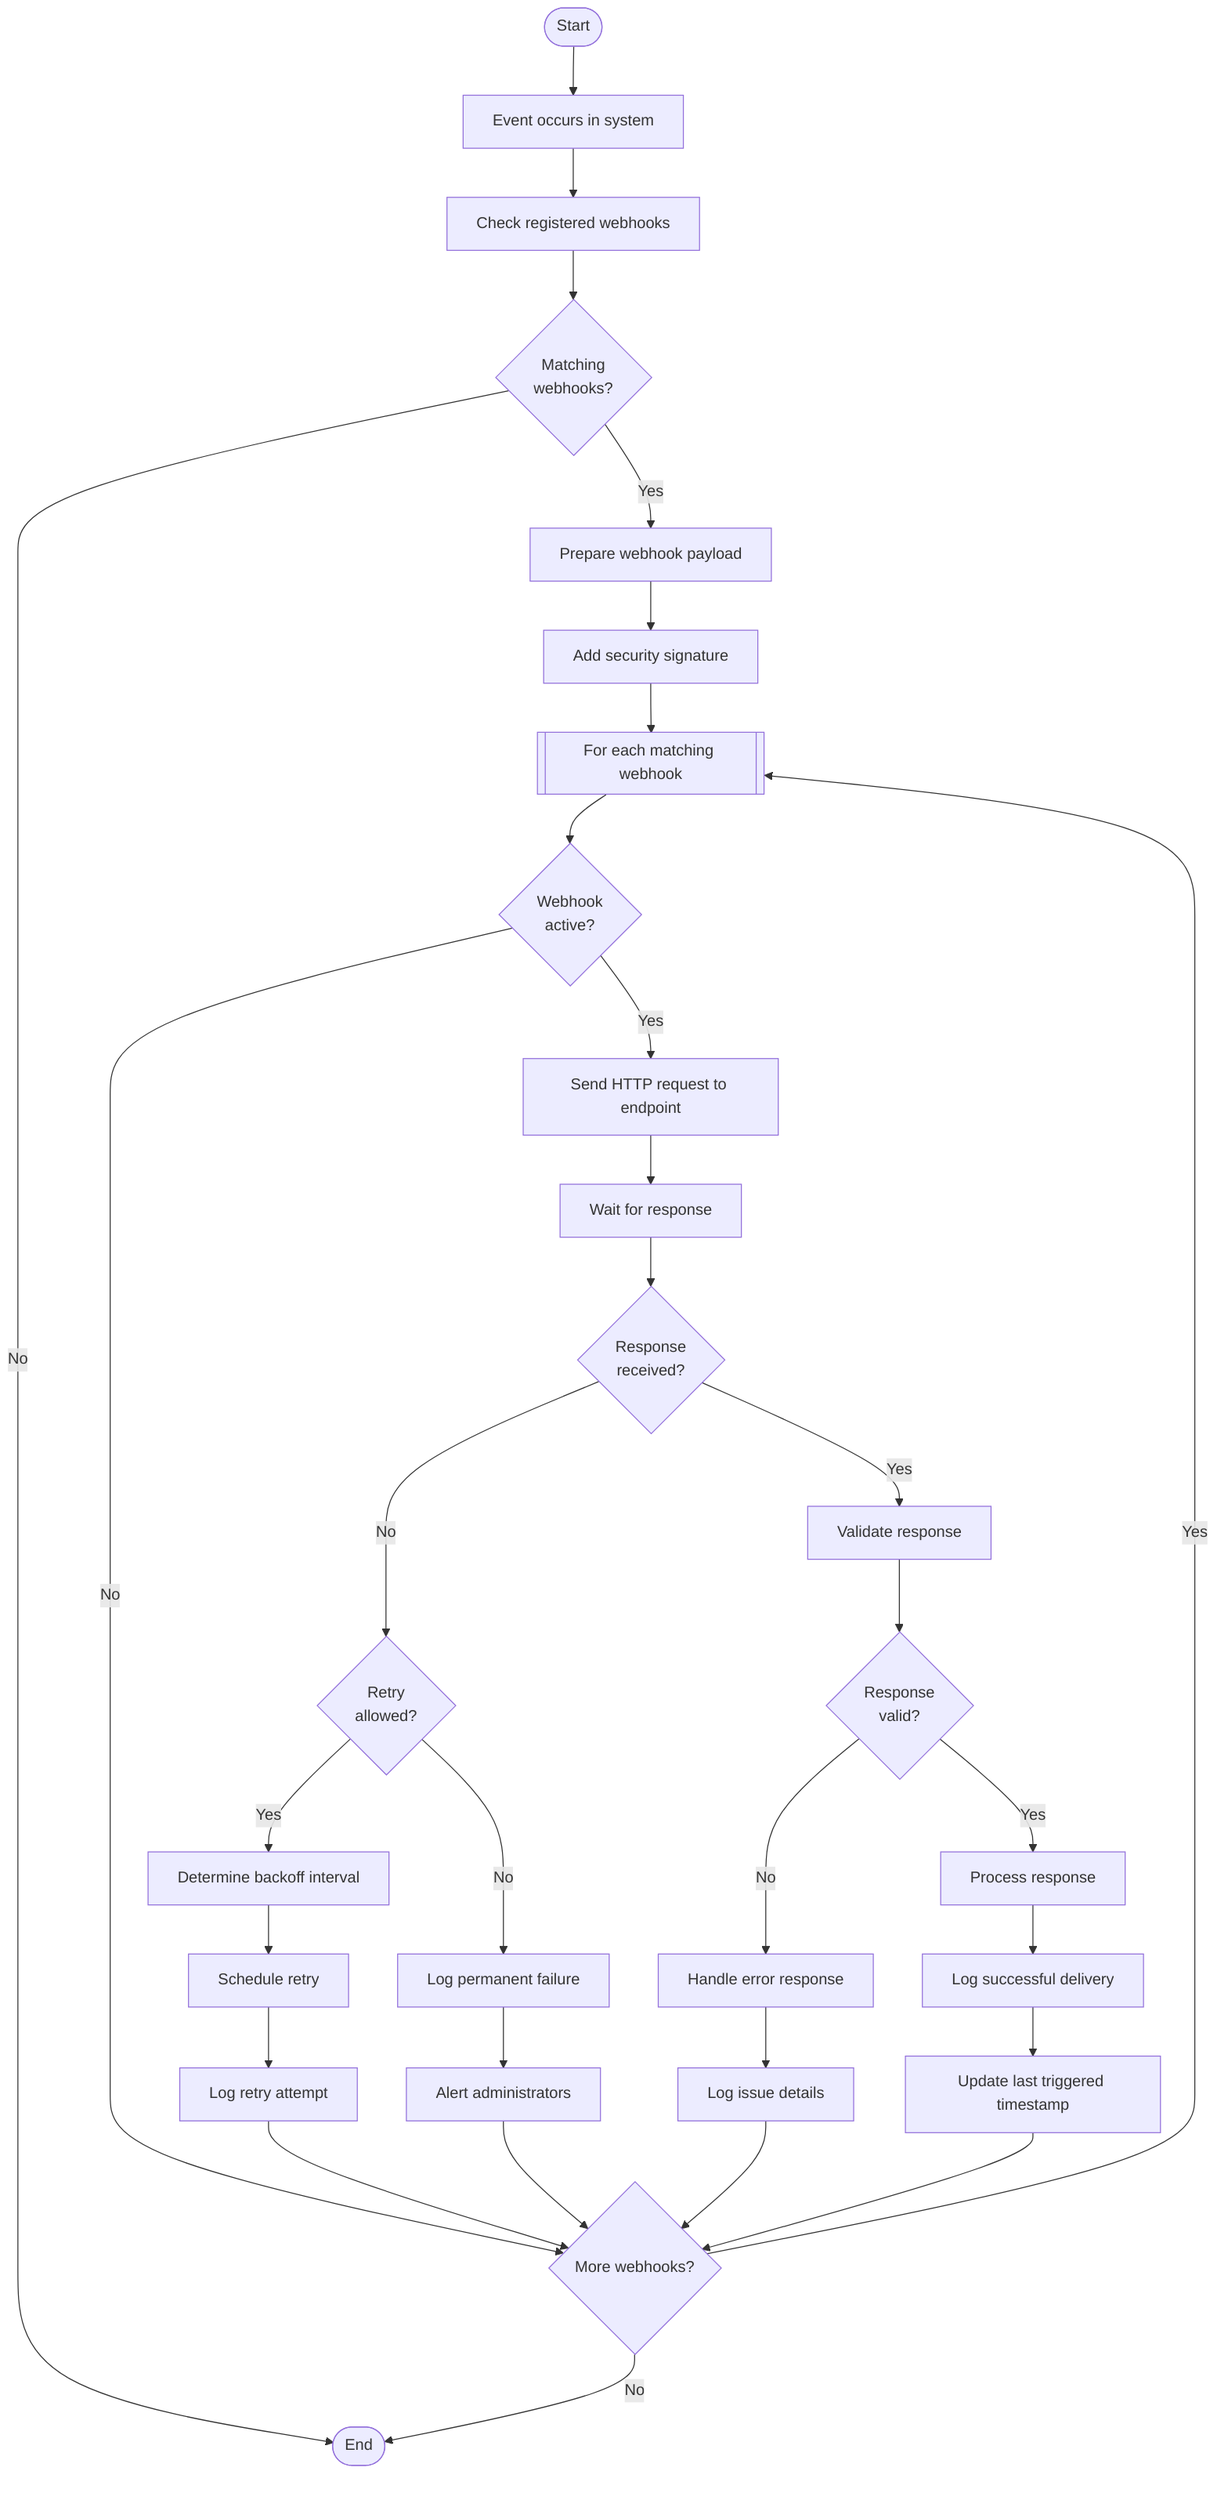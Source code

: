 flowchart TD
    start([Start]) --> eventOccurs[Event occurs in system]
    eventOccurs --> checkHooks[Check registered webhooks]
    checkHooks --> hooksExist{Matching\nwebhooks?}
    
    hooksExist -->|No| endNode
    hooksExist -->|Yes| preparePayload[Prepare webhook payload]
    preparePayload --> addSignature[Add security signature]
    addSignature --> loopWebhooks[["For each matching webhook"]]
    
    loopWebhooks --> checkActive{Webhook\nactive?}
    checkActive -->|No| nextWebhook{More webhooks?}
    checkActive -->|Yes| sendRequest[Send HTTP request to endpoint]
    
    sendRequest --> awaitResponse[Wait for response]
    awaitResponse --> responseReceived{Response\nreceived?}
    
    responseReceived -->|No| retryPolicy{Retry\nallowed?}
    retryPolicy -->|Yes| determineBackoff[Determine backoff interval]
    determineBackoff --> scheduleRetry[Schedule retry]
    scheduleRetry --> logRetry[Log retry attempt]
    logRetry --> nextWebhook
    
    retryPolicy -->|No| logFailure[Log permanent failure]
    logFailure --> alertAdmin[Alert administrators]
    alertAdmin --> nextWebhook
    
    responseReceived -->|Yes| validateResponse[Validate response]
    validateResponse --> responseValid{Response\nvalid?}
    
    responseValid -->|No| handleError[Handle error response]
    handleError --> logIssue[Log issue details]
    logIssue --> nextWebhook
    
    responseValid -->|Yes| processResponse[Process response]
    processResponse --> logSuccess[Log successful delivery]
    logSuccess --> updateLastTriggered[Update last triggered timestamp]
    updateLastTriggered --> nextWebhook
    
    nextWebhook -->|Yes| loopWebhooks
    nextWebhook -->|No| endNode([End])